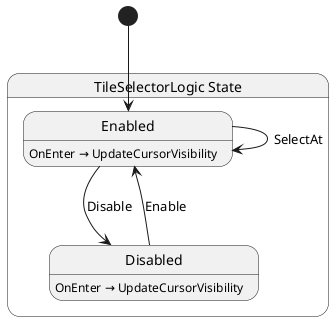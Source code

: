 @startuml TileSelectorLogic
state "TileSelectorLogic State" as Shellguard_TileSelectorLogic_State {
  state "Enabled" as Shellguard_TileSelectorLogic_State_Enabled
  state "Disabled" as Shellguard_TileSelectorLogic_State_Disabled
}

Shellguard_TileSelectorLogic_State_Disabled --> Shellguard_TileSelectorLogic_State_Enabled : Enable
Shellguard_TileSelectorLogic_State_Enabled --> Shellguard_TileSelectorLogic_State_Disabled : Disable
Shellguard_TileSelectorLogic_State_Enabled --> Shellguard_TileSelectorLogic_State_Enabled : SelectAt

Shellguard_TileSelectorLogic_State_Disabled : OnEnter → UpdateCursorVisibility
Shellguard_TileSelectorLogic_State_Enabled : OnEnter → UpdateCursorVisibility

[*] --> Shellguard_TileSelectorLogic_State_Enabled
@enduml